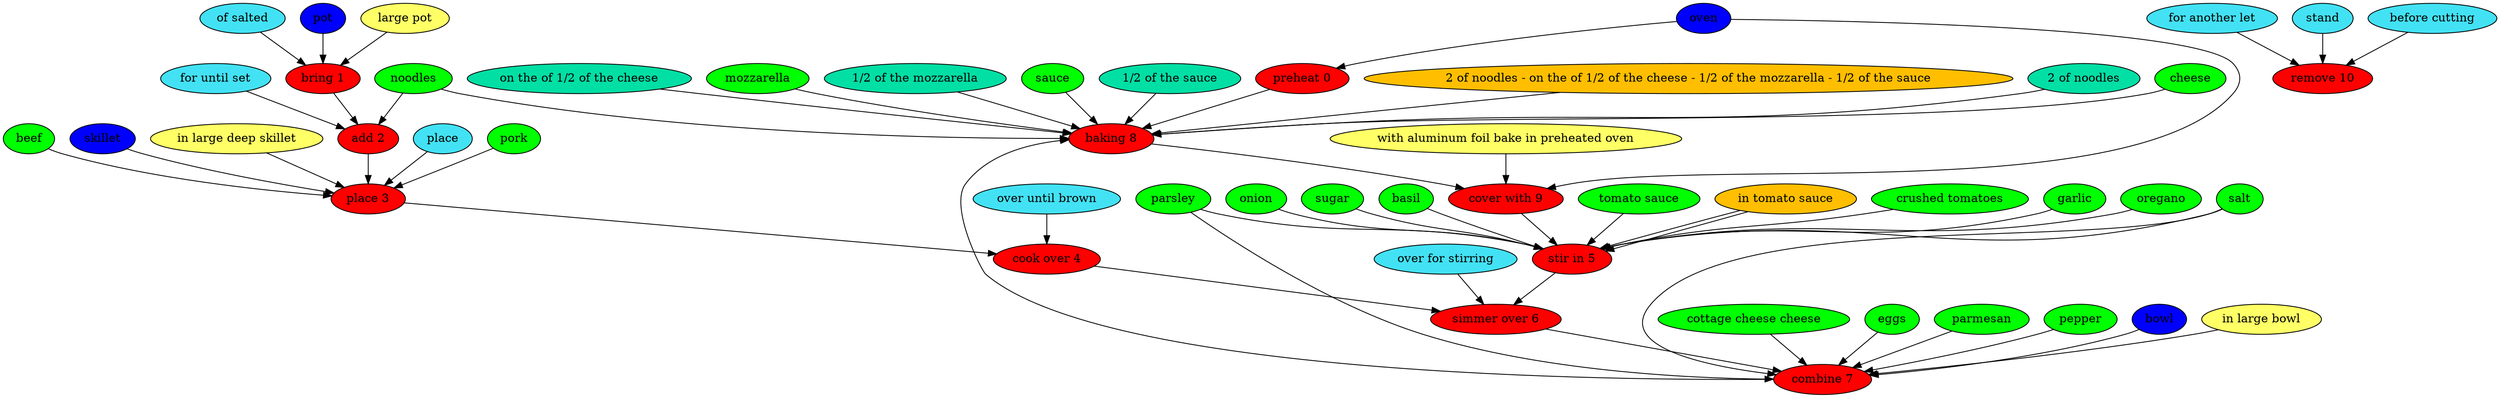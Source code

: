 digraph G {
"preheat 0" [style=filled, fillcolor=red];
oven [style=filled, fillcolor="#0000ff"];
oven -> "preheat 0";
"bring 1" [style=filled, fillcolor=red];
"of salted" [style=filled, fillcolor="#42e2f4"];
"of salted" -> "bring 1";
pot [style=filled, fillcolor="#0000ff"];
pot -> "bring 1";
"large pot" [style=filled, fillcolor="#ffff66"];
"large pot" -> "bring 1";
"add 2" [style=filled, fillcolor=red];
"for until set" [style=filled, fillcolor="#42e2f4"];
"for until set" -> "add 2";
noodles [style=filled, fillcolor=green];
noodles -> "add 2";
"place 3" [style=filled, fillcolor=red];
place [style=filled, fillcolor="#42e2f4"];
place -> "place 3";
pork [style=filled, fillcolor=green];
pork -> "place 3";
beef [style=filled, fillcolor=green];
beef -> "place 3";
skillet [style=filled, fillcolor="#0000ff"];
skillet -> "place 3";
"in large deep skillet" [style=filled, fillcolor="#ffff66"];
"in large deep skillet" -> "place 3";
"cook over 4" [style=filled, fillcolor=red];
"over until brown" [style=filled, fillcolor="#42e2f4"];
"over until brown" -> "cook over 4";
"stir in 5" [style=filled, fillcolor=red];
"tomato sauce" [style=filled, fillcolor=green];
"tomato sauce" -> "stir in 5";
"in tomato sauce" [style=filled, fillcolor="#01DFA5"];
"in tomato sauce" -> "stir in 5";
"crushed tomatoes" [style=filled, fillcolor=green];
"crushed tomatoes" -> "stir in 5";
parsley [style=filled, fillcolor=green];
parsley -> "stir in 5";
garlic [style=filled, fillcolor=green];
garlic -> "stir in 5";
oregano [style=filled, fillcolor=green];
oregano -> "stir in 5";
onion [style=filled, fillcolor=green];
onion -> "stir in 5";
sugar [style=filled, fillcolor=green];
sugar -> "stir in 5";
basil [style=filled, fillcolor=green];
basil -> "stir in 5";
salt [style=filled, fillcolor=green];
salt -> "stir in 5";
"in tomato sauce" [style=filled, fillcolor="#FFBF00"];
"in tomato sauce" -> "stir in 5";
"simmer over 6" [style=filled, fillcolor=red];
"over for stirring" [style=filled, fillcolor="#42e2f4"];
"over for stirring" -> "simmer over 6";
"combine 7" [style=filled, fillcolor=red];
"cottage cheese cheese" [style=filled, fillcolor=green];
"cottage cheese cheese" -> "combine 7";
eggs [style=filled, fillcolor=green];
eggs -> "combine 7";
parmesan [style=filled, fillcolor=green];
parmesan -> "combine 7";
parsley [style=filled, fillcolor=green];
parsley -> "combine 7";
salt [style=filled, fillcolor=green];
salt -> "combine 7";
pepper [style=filled, fillcolor=green];
pepper -> "combine 7";
bowl [style=filled, fillcolor="#0000ff"];
bowl -> "combine 7";
"in large bowl" [style=filled, fillcolor="#ffff66"];
"in large bowl" -> "combine 7";
"baking 8" [style=filled, fillcolor=red];
noodles [style=filled, fillcolor=green];
noodles -> "baking 8";
"2 of noodles" [style=filled, fillcolor="#01DFA5"];
"2 of noodles" -> "baking 8";
cheese [style=filled, fillcolor=green];
cheese -> "baking 8";
"on the of 1/2 of the cheese" [style=filled, fillcolor="#01DFA5"];
"on the of 1/2 of the cheese" -> "baking 8";
mozzarella [style=filled, fillcolor=green];
mozzarella -> "baking 8";
"1/2 of the mozzarella" [style=filled, fillcolor="#01DFA5"];
"1/2 of the mozzarella" -> "baking 8";
sauce [style=filled, fillcolor=green];
sauce -> "baking 8";
"1/2 of the sauce" [style=filled, fillcolor="#01DFA5"];
"1/2 of the sauce" -> "baking 8";
"2 of noodles - on the of 1/2 of the cheese - 1/2 of the mozzarella - 1/2 of the sauce" [style=filled, fillcolor="#FFBF00"];
"2 of noodles - on the of 1/2 of the cheese - 1/2 of the mozzarella - 1/2 of the sauce" -> "baking 8";
"cover with 9" [style=filled, fillcolor=red];
oven [style=filled, fillcolor="#0000ff"];
oven -> "cover with 9";
"with aluminum foil bake in preheated oven" [style=filled, fillcolor="#ffff66"];
"with aluminum foil bake in preheated oven" -> "cover with 9";
"remove 10" [style=filled, fillcolor=red];
"for another let" [style=filled, fillcolor="#42e2f4"];
"for another let" -> "remove 10";
stand [style=filled, fillcolor="#42e2f4"];
stand -> "remove 10";
"before cutting" [style=filled, fillcolor="#42e2f4"];
"before cutting" -> "remove 10";
"preheat 0" -> "baking 8";
"bring 1" -> "add 2";
"add 2" -> "place 3";
"place 3" -> "cook over 4";
"cook over 4" -> "simmer over 6";
"stir in 5" -> "simmer over 6";
"simmer over 6" -> "combine 7";
"combine 7" -> "baking 8";
"baking 8" -> "cover with 9";
"cover with 9" -> "stir in 5";
}
